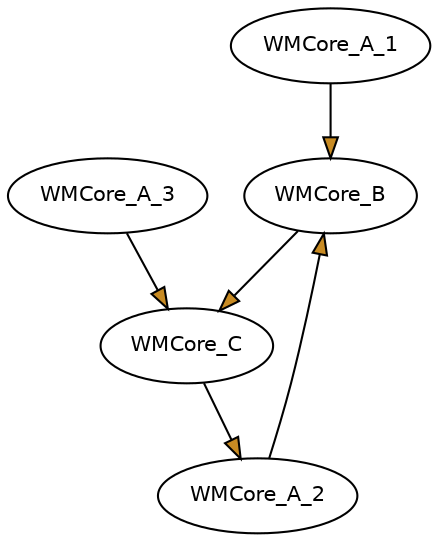 digraph G {
  concentrate = true;

  rankdir = TB;
  node [style=filled,fillcolor="#ffffff",fontcolor="#000000",fontname=Helvetica,fontsize=10];

  WMCore_A_1 -> WMCore_B  [fillcolor="#c88b23"]
  WMCore_A_2 -> WMCore_B [fillcolor="#c88b23"]
  WMCore_A_3 -> WMCore_C [fillcolor="#c88b23"]
  WMCore_B -> WMCore_C [fillcolor="#c88b23"]
  WMCore_C -> WMCore_A_2 [fillcolor="#c88b23"]
}